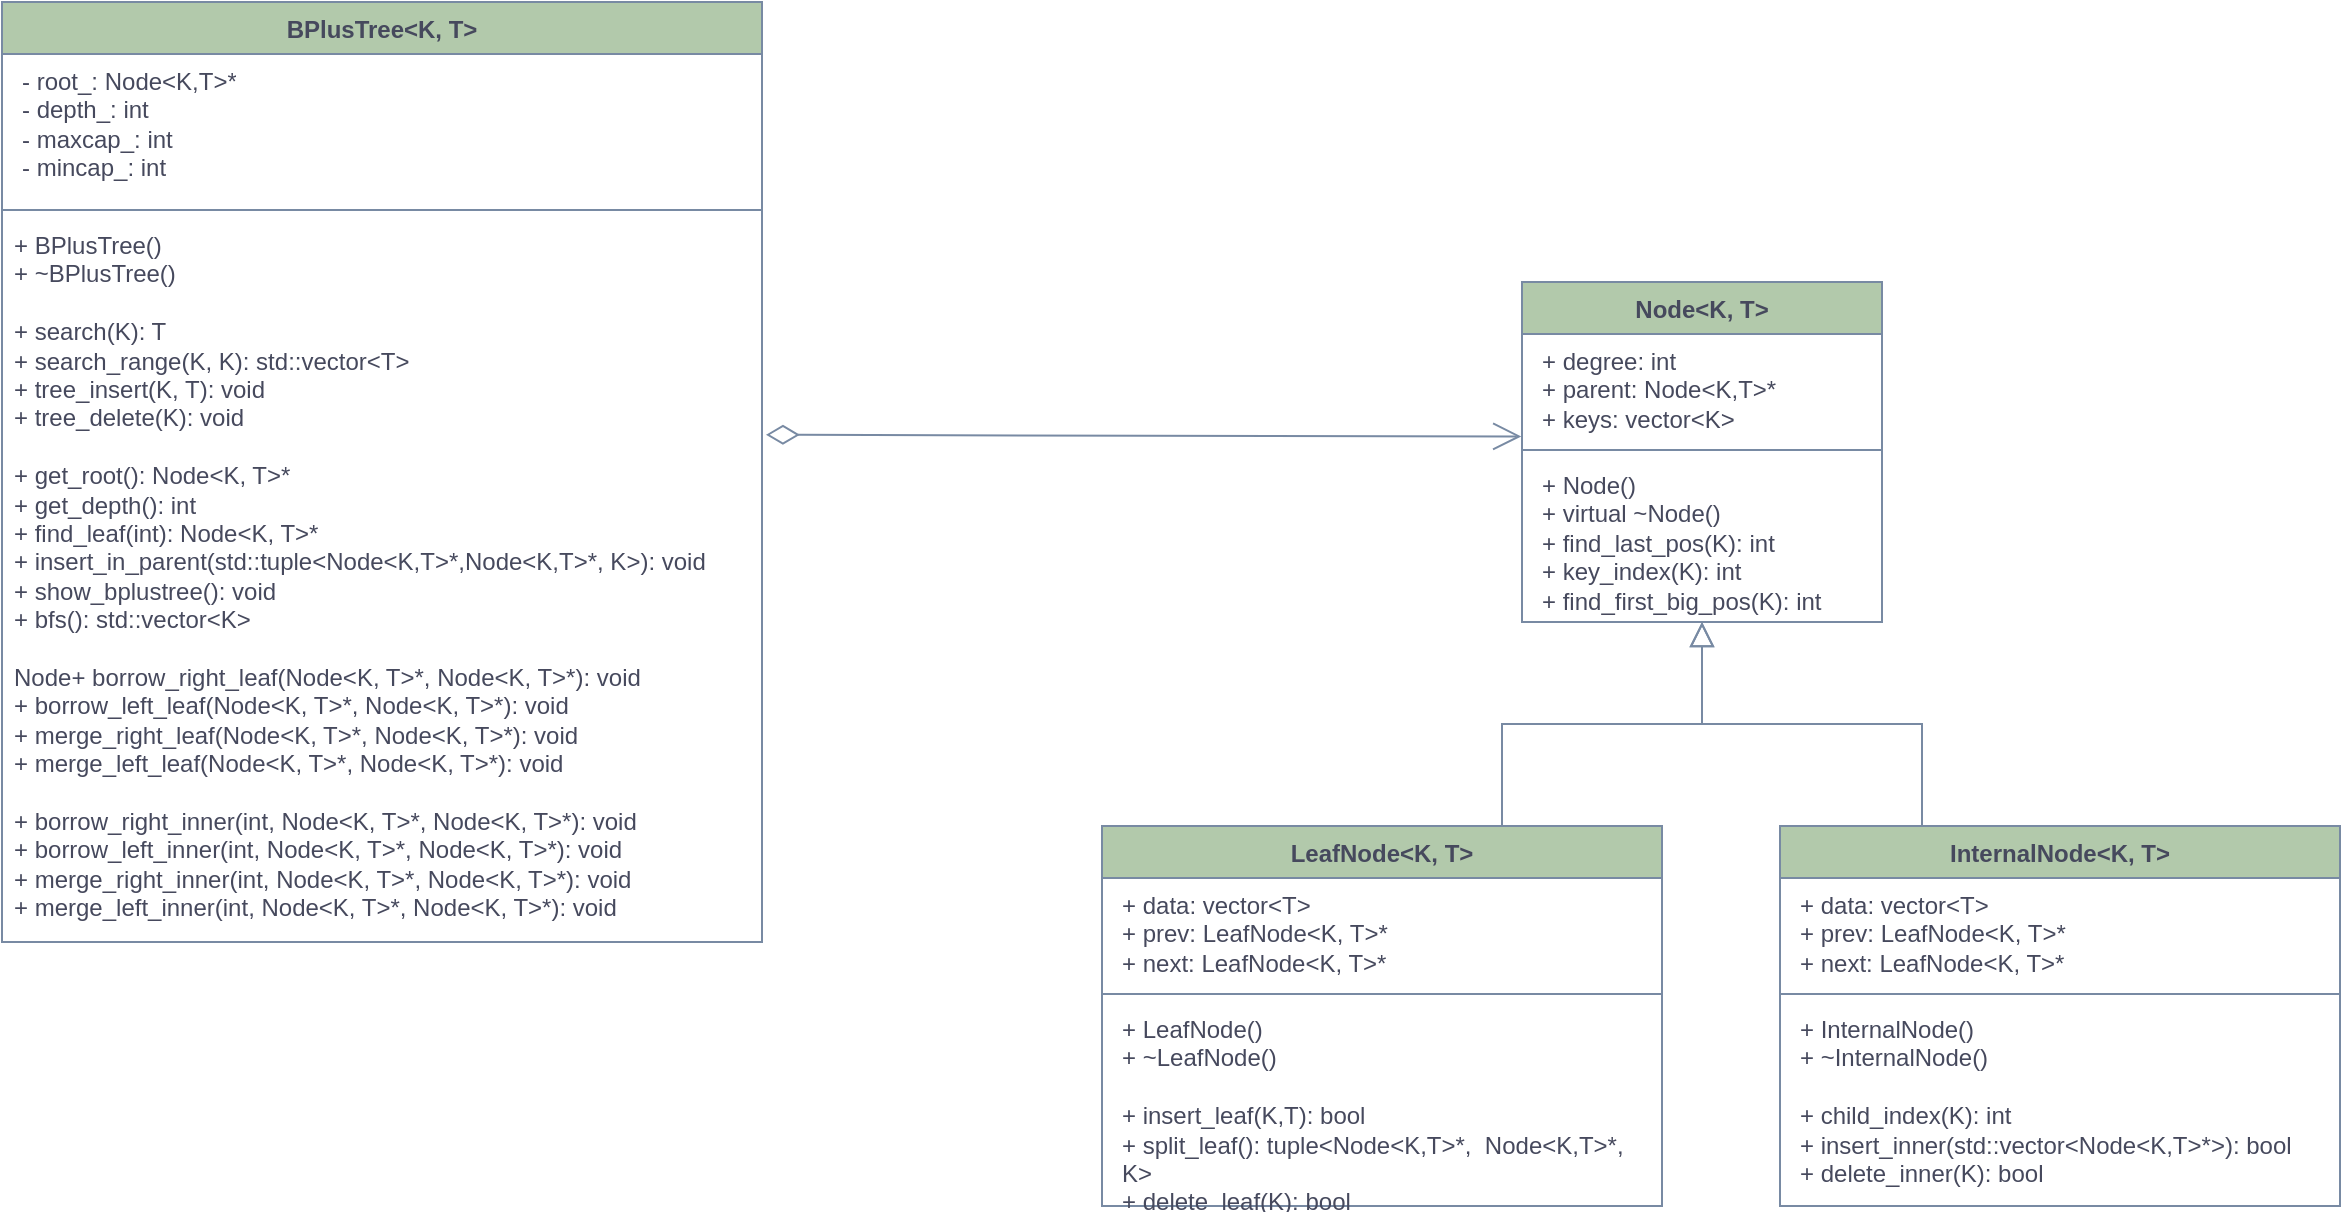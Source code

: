 <mxfile version="21.6.8" type="device">
  <diagram id="C5RBs43oDa-KdzZeNtuy" name="Page-1">
    <mxGraphModel dx="1665" dy="614" grid="1" gridSize="10" guides="1" tooltips="1" connect="1" arrows="1" fold="1" page="1" pageScale="1" pageWidth="827" pageHeight="1169" math="0" shadow="0">
      <root>
        <mxCell id="WIyWlLk6GJQsqaUBKTNV-0" />
        <mxCell id="WIyWlLk6GJQsqaUBKTNV-1" parent="WIyWlLk6GJQsqaUBKTNV-0" />
        <mxCell id="zkfFHV4jXpPFQw0GAbJ--12" value="" style="endArrow=block;endSize=10;endFill=0;shadow=0;strokeWidth=1;rounded=0;edgeStyle=elbowEdgeStyle;elbow=vertical;labelBackgroundColor=none;strokeColor=#788AA3;fontColor=default;" parent="WIyWlLk6GJQsqaUBKTNV-1" edge="1">
          <mxGeometry width="160" relative="1" as="geometry">
            <mxPoint x="730" y="702" as="sourcePoint" />
            <mxPoint x="830" y="600" as="targetPoint" />
          </mxGeometry>
        </mxCell>
        <mxCell id="zkfFHV4jXpPFQw0GAbJ--16" value="" style="endArrow=block;endSize=10;endFill=0;shadow=0;strokeWidth=1;rounded=0;edgeStyle=elbowEdgeStyle;elbow=vertical;labelBackgroundColor=none;strokeColor=#788AA3;fontColor=default;" parent="WIyWlLk6GJQsqaUBKTNV-1" edge="1">
          <mxGeometry width="160" relative="1" as="geometry">
            <mxPoint x="940" y="702" as="sourcePoint" />
            <mxPoint x="830" y="600" as="targetPoint" />
          </mxGeometry>
        </mxCell>
        <mxCell id="oACd-mInpP_rTTgsKtDE-4" value="&lt;b style=&quot;border-color: var(--border-color);&quot;&gt;Node&amp;lt;K, T&amp;gt;&lt;/b&gt;" style="swimlane;fontStyle=1;align=center;verticalAlign=top;childLayout=stackLayout;horizontal=1;startSize=26;horizontalStack=0;resizeParent=1;resizeParentMax=0;resizeLast=0;collapsible=1;marginBottom=0;whiteSpace=wrap;html=1;strokeColor=#788AA3;fontColor=#46495D;fillColor=#B2C9AB;" parent="WIyWlLk6GJQsqaUBKTNV-1" vertex="1">
          <mxGeometry x="740" y="430" width="180" height="170" as="geometry" />
        </mxCell>
        <mxCell id="oACd-mInpP_rTTgsKtDE-5" value="&lt;p style=&quot;border-color: var(--border-color); margin: 0px 0px 0px 4px;&quot;&gt;+ degree: int&lt;/p&gt;&lt;p style=&quot;border-color: var(--border-color); margin: 0px 0px 0px 4px;&quot;&gt;+ parent: Node&amp;lt;K,T&amp;gt;*&lt;/p&gt;&lt;p style=&quot;border-color: var(--border-color); margin: 0px 0px 0px 4px;&quot;&gt;+ keys: vector&amp;lt;K&amp;gt;&lt;/p&gt;" style="text;strokeColor=none;fillColor=none;align=left;verticalAlign=top;spacingLeft=4;spacingRight=4;overflow=hidden;rotatable=0;points=[[0,0.5],[1,0.5]];portConstraint=eastwest;whiteSpace=wrap;html=1;fontColor=#46495D;" parent="oACd-mInpP_rTTgsKtDE-4" vertex="1">
          <mxGeometry y="26" width="180" height="54" as="geometry" />
        </mxCell>
        <mxCell id="oACd-mInpP_rTTgsKtDE-6" value="" style="line;strokeWidth=1;fillColor=none;align=left;verticalAlign=middle;spacingTop=-1;spacingLeft=3;spacingRight=3;rotatable=0;labelPosition=right;points=[];portConstraint=eastwest;strokeColor=inherit;fontColor=#46495D;" parent="oACd-mInpP_rTTgsKtDE-4" vertex="1">
          <mxGeometry y="80" width="180" height="8" as="geometry" />
        </mxCell>
        <mxCell id="oACd-mInpP_rTTgsKtDE-7" value="&lt;p style=&quot;border-color: var(--border-color); margin: 0px 0px 0px 4px;&quot;&gt;+ Node()&lt;/p&gt;&lt;p style=&quot;border-color: var(--border-color); margin: 0px 0px 0px 4px;&quot;&gt;+ virtual ~Node()&lt;/p&gt;&lt;p style=&quot;border-color: var(--border-color); margin: 0px 0px 0px 4px;&quot;&gt;+ find_last_pos(K): int&lt;/p&gt;&lt;p style=&quot;border-color: var(--border-color); margin: 0px 0px 0px 4px;&quot;&gt;+ key_index(K): int&lt;/p&gt;&lt;p style=&quot;border-color: var(--border-color); margin: 0px 0px 0px 4px;&quot;&gt;+ find_first_big_pos(K): int&lt;/p&gt;" style="text;strokeColor=none;fillColor=none;align=left;verticalAlign=top;spacingLeft=4;spacingRight=4;overflow=hidden;rotatable=0;points=[[0,0.5],[1,0.5]];portConstraint=eastwest;whiteSpace=wrap;html=1;fontColor=#46495D;" parent="oACd-mInpP_rTTgsKtDE-4" vertex="1">
          <mxGeometry y="88" width="180" height="82" as="geometry" />
        </mxCell>
        <mxCell id="oACd-mInpP_rTTgsKtDE-8" value="&lt;b style=&quot;border-color: var(--border-color);&quot;&gt;LeafNode&amp;lt;K, T&amp;gt;&lt;/b&gt;" style="swimlane;fontStyle=1;align=center;verticalAlign=top;childLayout=stackLayout;horizontal=1;startSize=26;horizontalStack=0;resizeParent=1;resizeParentMax=0;resizeLast=0;collapsible=1;marginBottom=0;whiteSpace=wrap;html=1;strokeColor=#788AA3;fontColor=#46495D;fillColor=#B2C9AB;" parent="WIyWlLk6GJQsqaUBKTNV-1" vertex="1">
          <mxGeometry x="530" y="702" width="280" height="190" as="geometry" />
        </mxCell>
        <mxCell id="oACd-mInpP_rTTgsKtDE-9" value="&lt;p style=&quot;border-color: var(--border-color); margin: 0px 0px 0px 4px;&quot;&gt;+ data: vector&amp;lt;T&amp;gt;&lt;/p&gt;&lt;p style=&quot;border-color: var(--border-color); margin: 0px 0px 0px 4px;&quot;&gt;+ prev: LeafNode&amp;lt;K, T&amp;gt;*&lt;/p&gt;&lt;p style=&quot;border-color: var(--border-color); margin: 0px 0px 0px 4px;&quot;&gt;+ next: LeafNode&amp;lt;K, T&amp;gt;*&lt;/p&gt;" style="text;strokeColor=none;fillColor=none;align=left;verticalAlign=top;spacingLeft=4;spacingRight=4;overflow=hidden;rotatable=0;points=[[0,0.5],[1,0.5]];portConstraint=eastwest;whiteSpace=wrap;html=1;fontColor=#46495D;" parent="oACd-mInpP_rTTgsKtDE-8" vertex="1">
          <mxGeometry y="26" width="280" height="54" as="geometry" />
        </mxCell>
        <mxCell id="oACd-mInpP_rTTgsKtDE-10" value="" style="line;strokeWidth=1;fillColor=none;align=left;verticalAlign=middle;spacingTop=-1;spacingLeft=3;spacingRight=3;rotatable=0;labelPosition=right;points=[];portConstraint=eastwest;strokeColor=inherit;fontColor=#46495D;" parent="oACd-mInpP_rTTgsKtDE-8" vertex="1">
          <mxGeometry y="80" width="280" height="8" as="geometry" />
        </mxCell>
        <mxCell id="oACd-mInpP_rTTgsKtDE-11" value="&lt;p style=&quot;border-color: var(--border-color); margin: 0px 0px 0px 4px;&quot;&gt;+ LeafNode()&lt;/p&gt;&lt;p style=&quot;border-color: var(--border-color); margin: 0px 0px 0px 4px;&quot;&gt;+ ~LeafNode()&lt;/p&gt;&lt;p style=&quot;border-color: var(--border-color); margin: 0px 0px 0px 4px;&quot;&gt;&lt;br&gt;&lt;/p&gt;&lt;p style=&quot;border-color: var(--border-color); margin: 0px 0px 0px 4px;&quot;&gt;+ insert_leaf(K,T): bool&lt;/p&gt;&lt;p style=&quot;border-color: var(--border-color); margin: 0px 0px 0px 4px;&quot;&gt;+ split_leaf(): tuple&amp;lt;Node&amp;lt;K,T&amp;gt;*,&amp;nbsp; Node&amp;lt;K,T&amp;gt;*, K&amp;gt;&lt;/p&gt;&lt;p style=&quot;border-color: var(--border-color); margin: 0px 0px 0px 4px;&quot;&gt;+ delete_leaf(K): bool&lt;/p&gt;" style="text;strokeColor=none;fillColor=none;align=left;verticalAlign=top;spacingLeft=4;spacingRight=4;overflow=hidden;rotatable=0;points=[[0,0.5],[1,0.5]];portConstraint=eastwest;whiteSpace=wrap;html=1;fontColor=#46495D;" parent="oACd-mInpP_rTTgsKtDE-8" vertex="1">
          <mxGeometry y="88" width="280" height="102" as="geometry" />
        </mxCell>
        <mxCell id="oACd-mInpP_rTTgsKtDE-12" value="&lt;b style=&quot;border-color: var(--border-color);&quot;&gt;&lt;b style=&quot;border-color: var(--border-color);&quot;&gt;InternalNode&lt;/b&gt;&amp;lt;K, T&amp;gt;&lt;/b&gt;" style="swimlane;fontStyle=1;align=center;verticalAlign=top;childLayout=stackLayout;horizontal=1;startSize=26;horizontalStack=0;resizeParent=1;resizeParentMax=0;resizeLast=0;collapsible=1;marginBottom=0;whiteSpace=wrap;html=1;strokeColor=#788AA3;fontColor=#46495D;fillColor=#B2C9AB;" parent="WIyWlLk6GJQsqaUBKTNV-1" vertex="1">
          <mxGeometry x="869" y="702" width="280" height="190" as="geometry" />
        </mxCell>
        <mxCell id="oACd-mInpP_rTTgsKtDE-13" value="&lt;p style=&quot;border-color: var(--border-color); margin: 0px 0px 0px 4px;&quot;&gt;+ data: vector&amp;lt;T&amp;gt;&lt;/p&gt;&lt;p style=&quot;border-color: var(--border-color); margin: 0px 0px 0px 4px;&quot;&gt;+ prev: LeafNode&amp;lt;K, T&amp;gt;*&lt;/p&gt;&lt;p style=&quot;border-color: var(--border-color); margin: 0px 0px 0px 4px;&quot;&gt;+ next: LeafNode&amp;lt;K, T&amp;gt;*&lt;/p&gt;" style="text;strokeColor=none;fillColor=none;align=left;verticalAlign=top;spacingLeft=4;spacingRight=4;overflow=hidden;rotatable=0;points=[[0,0.5],[1,0.5]];portConstraint=eastwest;whiteSpace=wrap;html=1;fontColor=#46495D;" parent="oACd-mInpP_rTTgsKtDE-12" vertex="1">
          <mxGeometry y="26" width="280" height="54" as="geometry" />
        </mxCell>
        <mxCell id="oACd-mInpP_rTTgsKtDE-14" value="" style="line;strokeWidth=1;fillColor=none;align=left;verticalAlign=middle;spacingTop=-1;spacingLeft=3;spacingRight=3;rotatable=0;labelPosition=right;points=[];portConstraint=eastwest;strokeColor=inherit;fontColor=#46495D;" parent="oACd-mInpP_rTTgsKtDE-12" vertex="1">
          <mxGeometry y="80" width="280" height="8" as="geometry" />
        </mxCell>
        <mxCell id="oACd-mInpP_rTTgsKtDE-15" value="&lt;p style=&quot;border-color: var(--border-color); margin: 0px 0px 0px 4px;&quot;&gt;+ InternalNode()&lt;/p&gt;&lt;p style=&quot;border-color: var(--border-color); margin: 0px 0px 0px 4px;&quot;&gt;+ ~InternalNode()&lt;/p&gt;&lt;p style=&quot;border-color: var(--border-color); margin: 0px 0px 0px 4px;&quot;&gt;&lt;br&gt;&lt;/p&gt;&lt;p style=&quot;border-color: var(--border-color); margin: 0px 0px 0px 4px;&quot;&gt;+ child_index(K): int&lt;/p&gt;&lt;p style=&quot;border-color: var(--border-color); margin: 0px 0px 0px 4px;&quot;&gt;+ insert_inner(std::vector&amp;lt;Node&amp;lt;K,T&amp;gt;*&amp;gt;): bool&lt;/p&gt;&lt;p style=&quot;border-color: var(--border-color); margin: 0px 0px 0px 4px;&quot;&gt;+ delete_inner(K): bool&lt;/p&gt;" style="text;strokeColor=none;fillColor=none;align=left;verticalAlign=top;spacingLeft=4;spacingRight=4;overflow=hidden;rotatable=0;points=[[0,0.5],[1,0.5]];portConstraint=eastwest;whiteSpace=wrap;html=1;fontColor=#46495D;" parent="oACd-mInpP_rTTgsKtDE-12" vertex="1">
          <mxGeometry y="88" width="280" height="102" as="geometry" />
        </mxCell>
        <mxCell id="oACd-mInpP_rTTgsKtDE-16" value="BPlusTree&amp;lt;K, T&amp;gt;" style="swimlane;fontStyle=1;align=center;verticalAlign=top;childLayout=stackLayout;horizontal=1;startSize=26;horizontalStack=0;resizeParent=1;resizeParentMax=0;resizeLast=0;collapsible=1;marginBottom=0;whiteSpace=wrap;html=1;strokeColor=#788AA3;fontColor=#46495D;fillColor=#B2C9AB;" parent="WIyWlLk6GJQsqaUBKTNV-1" vertex="1">
          <mxGeometry x="-20" y="290" width="380" height="470" as="geometry" />
        </mxCell>
        <mxCell id="oACd-mInpP_rTTgsKtDE-17" value="&lt;p style=&quot;border-color: var(--border-color); margin: 0px 0px 0px 4px;&quot;&gt;&lt;span style=&quot;background-color: initial;&quot;&gt;- root_: Node&amp;lt;K,T&amp;gt;*&lt;/span&gt;&lt;br&gt;&lt;/p&gt;&lt;p style=&quot;border-color: var(--border-color); margin: 0px 0px 0px 4px;&quot;&gt;- depth_: int&lt;/p&gt;&lt;p style=&quot;border-color: var(--border-color); margin: 0px 0px 0px 4px;&quot;&gt;- maxcap_: int&lt;/p&gt;&lt;p style=&quot;border-color: var(--border-color); margin: 0px 0px 0px 4px;&quot;&gt;- mincap_: int&lt;/p&gt;&lt;p style=&quot;border-color: var(--border-color); margin: 0px 0px 0px 4px;&quot;&gt;&lt;br&gt;&lt;/p&gt;" style="text;strokeColor=none;fillColor=none;align=left;verticalAlign=top;spacingLeft=4;spacingRight=4;overflow=hidden;rotatable=0;points=[[0,0.5],[1,0.5]];portConstraint=eastwest;whiteSpace=wrap;html=1;fontColor=#46495D;" parent="oACd-mInpP_rTTgsKtDE-16" vertex="1">
          <mxGeometry y="26" width="380" height="74" as="geometry" />
        </mxCell>
        <mxCell id="oACd-mInpP_rTTgsKtDE-18" value="" style="line;strokeWidth=1;fillColor=none;align=left;verticalAlign=middle;spacingTop=-1;spacingLeft=3;spacingRight=3;rotatable=0;labelPosition=right;points=[];portConstraint=eastwest;strokeColor=inherit;fontColor=#46495D;" parent="oACd-mInpP_rTTgsKtDE-16" vertex="1">
          <mxGeometry y="100" width="380" height="8" as="geometry" />
        </mxCell>
        <mxCell id="oACd-mInpP_rTTgsKtDE-19" value="+ BPlusTree()&lt;br&gt;+ ~BPlusTree()&lt;br&gt;&lt;br&gt;+ search(K): T&lt;br&gt;+ search_range(K, K): std::vector&amp;lt;T&amp;gt;&lt;br&gt;+ tree_insert(K, T): void&lt;br&gt;+ tree_delete(K): void&lt;br&gt;&lt;br&gt;+ get_root(): Node&amp;lt;K, T&amp;gt;*&lt;br style=&quot;border-color: var(--border-color);&quot;&gt;+ get_depth(): int&lt;br style=&quot;border-color: var(--border-color);&quot;&gt;+ find_leaf(int): Node&amp;lt;K, T&amp;gt;*&lt;br style=&quot;border-color: var(--border-color);&quot;&gt;+ insert_in_parent(std::tuple&amp;lt;Node&amp;lt;K,T&amp;gt;*,Node&amp;lt;K,T&amp;gt;*, K&amp;gt;): void&lt;br style=&quot;border-color: var(--border-color);&quot;&gt;+ show_bplustree(): void&lt;br&gt;+ bfs(): std::vector&amp;lt;K&amp;gt;&lt;br style=&quot;border-color: var(--border-color);&quot;&gt;&lt;br style=&quot;border-color: var(--border-color);&quot;&gt;Node+ borrow_right_leaf(Node&amp;lt;K, T&amp;gt;*, Node&amp;lt;K, T&amp;gt;*): void&lt;br style=&quot;border-color: var(--border-color);&quot;&gt;+ borrow_left_leaf(Node&amp;lt;K, T&amp;gt;*, Node&amp;lt;K, T&amp;gt;*): void&lt;br style=&quot;border-color: var(--border-color);&quot;&gt;+ merge_right_leaf(Node&amp;lt;K, T&amp;gt;*, Node&amp;lt;K, T&amp;gt;*): void&lt;br style=&quot;border-color: var(--border-color);&quot;&gt;+ merge_left_leaf(Node&amp;lt;K, T&amp;gt;*, Node&amp;lt;K, T&amp;gt;*): void&lt;br style=&quot;border-color: var(--border-color);&quot;&gt;&lt;br style=&quot;border-color: var(--border-color);&quot;&gt;+ borrow_right_inner(int, Node&amp;lt;K, T&amp;gt;*, Node&amp;lt;K, T&amp;gt;*): void&lt;br style=&quot;border-color: var(--border-color);&quot;&gt;+ borrow_left_inner(int, Node&amp;lt;K, T&amp;gt;*, Node&amp;lt;K, T&amp;gt;*): void&lt;br style=&quot;border-color: var(--border-color);&quot;&gt;+ merge_right_inner(int, Node&amp;lt;K, T&amp;gt;*, Node&amp;lt;K, T&amp;gt;*): void&lt;br style=&quot;border-color: var(--border-color);&quot;&gt;+ merge_left_inner(int, Node&amp;lt;K, T&amp;gt;*, Node&amp;lt;K, T&amp;gt;*): void" style="text;strokeColor=none;fillColor=none;align=left;verticalAlign=top;spacingLeft=4;spacingRight=4;overflow=hidden;rotatable=0;points=[[0,0.5],[1,0.5]];portConstraint=eastwest;whiteSpace=wrap;html=1;fontColor=#46495D;" parent="oACd-mInpP_rTTgsKtDE-16" vertex="1">
          <mxGeometry y="108" width="380" height="362" as="geometry" />
        </mxCell>
        <mxCell id="oACd-mInpP_rTTgsKtDE-26" value="" style="endArrow=open;html=1;endSize=12;startArrow=diamondThin;startSize=14;startFill=0;edgeStyle=orthogonalEdgeStyle;align=left;verticalAlign=bottom;rounded=0;strokeColor=#788AA3;fontColor=#46495D;fillColor=#B2C9AB;exitX=1.011;exitY=-0.007;exitDx=0;exitDy=0;exitPerimeter=0;entryX=-0.002;entryY=0.948;entryDx=0;entryDy=0;entryPerimeter=0;" parent="WIyWlLk6GJQsqaUBKTNV-1" target="oACd-mInpP_rTTgsKtDE-5" edge="1">
          <mxGeometry x="-1" y="3" relative="1" as="geometry">
            <mxPoint x="361.98" y="506.376" as="sourcePoint" />
            <mxPoint x="470" y="490" as="targetPoint" />
          </mxGeometry>
        </mxCell>
      </root>
    </mxGraphModel>
  </diagram>
</mxfile>
